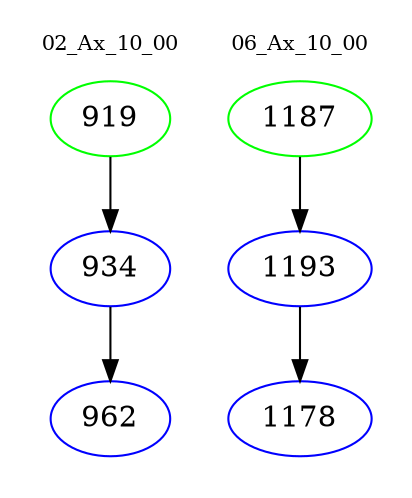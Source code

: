 digraph{
subgraph cluster_0 {
color = white
label = "02_Ax_10_00";
fontsize=10;
T0_919 [label="919", color="green"]
T0_919 -> T0_934 [color="black"]
T0_934 [label="934", color="blue"]
T0_934 -> T0_962 [color="black"]
T0_962 [label="962", color="blue"]
}
subgraph cluster_1 {
color = white
label = "06_Ax_10_00";
fontsize=10;
T1_1187 [label="1187", color="green"]
T1_1187 -> T1_1193 [color="black"]
T1_1193 [label="1193", color="blue"]
T1_1193 -> T1_1178 [color="black"]
T1_1178 [label="1178", color="blue"]
}
}
